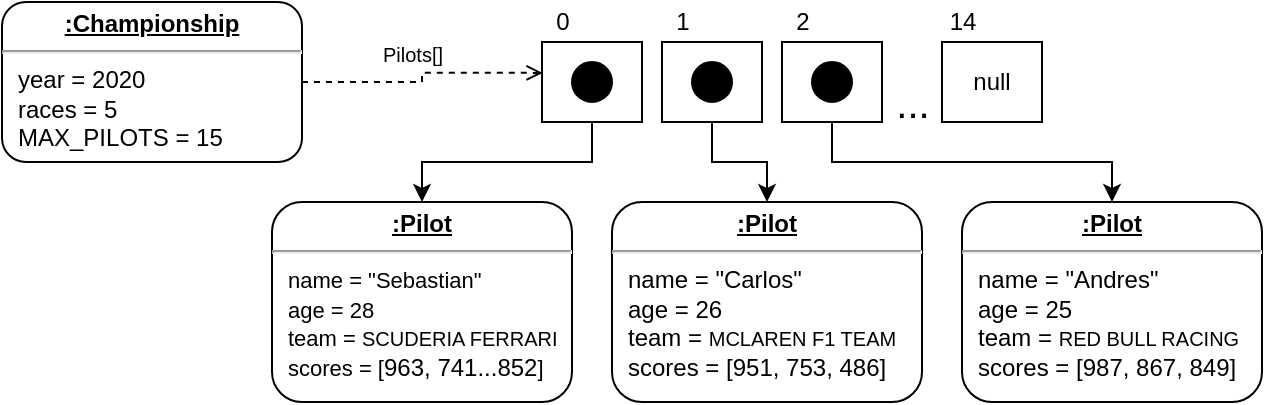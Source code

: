 <mxfile version="13.8.0" type="device"><diagram id="C5RBs43oDa-KdzZeNtuy" name="Page-1"><mxGraphModel dx="1382" dy="795" grid="1" gridSize="10" guides="1" tooltips="1" connect="1" arrows="1" fold="1" page="1" pageScale="1" pageWidth="827" pageHeight="1169" math="0" shadow="0"><root><mxCell id="WIyWlLk6GJQsqaUBKTNV-0"/><mxCell id="WIyWlLk6GJQsqaUBKTNV-1" parent="WIyWlLk6GJQsqaUBKTNV-0"/><mxCell id="LqPoIB04A8UtA31dW2ll-12" style="edgeStyle=orthogonalEdgeStyle;rounded=0;orthogonalLoop=1;jettySize=auto;html=1;entryX=0.006;entryY=0.386;entryDx=0;entryDy=0;entryPerimeter=0;dashed=1;endArrow=open;endFill=0;" parent="WIyWlLk6GJQsqaUBKTNV-1" source="l0JV3mMiwDPWESMHOBE_-1" target="LqPoIB04A8UtA31dW2ll-0" edge="1"><mxGeometry relative="1" as="geometry"/></mxCell><mxCell id="l0JV3mMiwDPWESMHOBE_-1" value="&lt;p style=&quot;margin: 0px ; margin-top: 4px ; text-align: center ; text-decoration: underline&quot;&gt;&lt;b&gt;:Championship&lt;/b&gt;&lt;/p&gt;&lt;hr&gt;&lt;p style=&quot;margin: 0px ; margin-left: 8px&quot;&gt;year = 2020&lt;br&gt;races = 5&lt;br&gt;&lt;/p&gt;&lt;p style=&quot;margin: 0px ; margin-left: 8px&quot;&gt;MAX_PILOTS = 15&lt;br&gt;&lt;/p&gt;" style="verticalAlign=top;align=left;overflow=fill;fontSize=12;fontFamily=Helvetica;html=1;rounded=1;" parent="WIyWlLk6GJQsqaUBKTNV-1" vertex="1"><mxGeometry x="50" y="110" width="150" height="80" as="geometry"/></mxCell><mxCell id="l0JV3mMiwDPWESMHOBE_-2" value="&lt;p style=&quot;margin: 0px ; margin-top: 4px ; text-align: center ; text-decoration: underline&quot;&gt;&lt;b&gt;:Pilot&lt;/b&gt;&lt;/p&gt;&lt;hr&gt;&lt;p style=&quot;margin: 0px ; margin-left: 8px&quot;&gt;name = &quot;Andres&quot;&lt;br&gt;age = 25&lt;/p&gt;&lt;p style=&quot;margin: 0px ; margin-left: 8px&quot;&gt;team = &lt;font style=&quot;font-size: 10px&quot;&gt;RED BULL RACING&lt;/font&gt;&lt;br&gt;scores = [987, 867, 849]&lt;/p&gt;" style="verticalAlign=top;align=left;overflow=fill;fontSize=12;fontFamily=Helvetica;html=1;rounded=1;" parent="WIyWlLk6GJQsqaUBKTNV-1" vertex="1"><mxGeometry x="530" y="210" width="150" height="100" as="geometry"/></mxCell><mxCell id="l0JV3mMiwDPWESMHOBE_-4" value="&lt;p style=&quot;margin: 0px ; margin-top: 4px ; text-align: center ; text-decoration: underline&quot;&gt;&lt;b&gt;:Pilot&lt;/b&gt;&lt;/p&gt;&lt;hr&gt;&lt;p style=&quot;margin: 0px ; margin-left: 8px&quot;&gt;name = &quot;Carlos&quot;&lt;br&gt;age = 26&lt;/p&gt;&lt;p style=&quot;margin: 0px ; margin-left: 8px&quot;&gt;team = &lt;font style=&quot;font-size: 10px&quot;&gt;MCLAREN F1 TEAM&lt;/font&gt;&lt;br&gt;scores = [951, 753, 486]&lt;/p&gt;" style="verticalAlign=top;align=left;overflow=fill;fontSize=12;fontFamily=Helvetica;html=1;rounded=1;" parent="WIyWlLk6GJQsqaUBKTNV-1" vertex="1"><mxGeometry x="355" y="210" width="155" height="100" as="geometry"/></mxCell><mxCell id="l0JV3mMiwDPWESMHOBE_-5" value="&lt;p style=&quot;margin: 0px ; margin-top: 4px ; text-align: center ; text-decoration: underline&quot;&gt;&lt;b&gt;:Pilot&lt;/b&gt;&lt;/p&gt;&lt;hr&gt;&lt;p style=&quot;margin: 0px 0px 0px 8px&quot;&gt;&lt;span style=&quot;font-size: 11px&quot;&gt;name = &quot;Sebastian&quot;&lt;/span&gt;&lt;br&gt;&lt;span style=&quot;font-size: 11px&quot;&gt;age = 28&lt;/span&gt;&lt;br&gt;&lt;span style=&quot;font-size: 11px&quot;&gt;team = &lt;/span&gt;&lt;font style=&quot;font-size: 10px&quot;&gt;SCUDERIA FERRARI&lt;/font&gt;&lt;/p&gt;&lt;p style=&quot;margin: 0px 0px 0px 8px&quot;&gt;&lt;span style=&quot;font-size: 11px&quot;&gt;scores = [&lt;/span&gt;&lt;font style=&quot;font-size: 12px&quot;&gt;963, 741...852&lt;/font&gt;&lt;span style=&quot;font-size: 11px&quot;&gt;]&lt;/span&gt;&lt;/p&gt;" style="verticalAlign=top;align=left;overflow=fill;fontSize=12;fontFamily=Helvetica;html=1;rounded=1;" parent="WIyWlLk6GJQsqaUBKTNV-1" vertex="1"><mxGeometry x="185" y="210" width="150" height="100" as="geometry"/></mxCell><mxCell id="LqPoIB04A8UtA31dW2ll-15" style="edgeStyle=orthogonalEdgeStyle;rounded=0;orthogonalLoop=1;jettySize=auto;html=1;" parent="WIyWlLk6GJQsqaUBKTNV-1" source="LqPoIB04A8UtA31dW2ll-0" target="l0JV3mMiwDPWESMHOBE_-5" edge="1"><mxGeometry relative="1" as="geometry"/></mxCell><mxCell id="LqPoIB04A8UtA31dW2ll-0" value="" style="rounded=0;whiteSpace=wrap;html=1;" parent="WIyWlLk6GJQsqaUBKTNV-1" vertex="1"><mxGeometry x="320" y="130" width="50" height="40" as="geometry"/></mxCell><mxCell id="LqPoIB04A8UtA31dW2ll-1" value="" style="ellipse;whiteSpace=wrap;html=1;aspect=fixed;fillColor=#000000;" parent="WIyWlLk6GJQsqaUBKTNV-1" vertex="1"><mxGeometry x="335" y="140" width="20" height="20" as="geometry"/></mxCell><mxCell id="LqPoIB04A8UtA31dW2ll-17" style="edgeStyle=orthogonalEdgeStyle;rounded=0;orthogonalLoop=1;jettySize=auto;html=1;entryX=0.5;entryY=0;entryDx=0;entryDy=0;" parent="WIyWlLk6GJQsqaUBKTNV-1" source="LqPoIB04A8UtA31dW2ll-2" target="l0JV3mMiwDPWESMHOBE_-2" edge="1"><mxGeometry relative="1" as="geometry"><Array as="points"><mxPoint x="465" y="190"/><mxPoint x="605" y="190"/></Array></mxGeometry></mxCell><mxCell id="LqPoIB04A8UtA31dW2ll-2" value="" style="rounded=0;whiteSpace=wrap;html=1;" parent="WIyWlLk6GJQsqaUBKTNV-1" vertex="1"><mxGeometry x="440" y="130" width="50" height="40" as="geometry"/></mxCell><mxCell id="LqPoIB04A8UtA31dW2ll-3" value="" style="ellipse;whiteSpace=wrap;html=1;aspect=fixed;fillColor=#000000;" parent="WIyWlLk6GJQsqaUBKTNV-1" vertex="1"><mxGeometry x="455" y="140" width="20" height="20" as="geometry"/></mxCell><mxCell id="LqPoIB04A8UtA31dW2ll-16" style="edgeStyle=orthogonalEdgeStyle;rounded=0;orthogonalLoop=1;jettySize=auto;html=1;entryX=0.5;entryY=0;entryDx=0;entryDy=0;" parent="WIyWlLk6GJQsqaUBKTNV-1" source="LqPoIB04A8UtA31dW2ll-4" target="l0JV3mMiwDPWESMHOBE_-4" edge="1"><mxGeometry relative="1" as="geometry"/></mxCell><mxCell id="LqPoIB04A8UtA31dW2ll-4" value="" style="rounded=0;whiteSpace=wrap;html=1;" parent="WIyWlLk6GJQsqaUBKTNV-1" vertex="1"><mxGeometry x="380" y="130" width="50" height="40" as="geometry"/></mxCell><mxCell id="LqPoIB04A8UtA31dW2ll-5" value="" style="ellipse;whiteSpace=wrap;html=1;aspect=fixed;fillColor=#000000;" parent="WIyWlLk6GJQsqaUBKTNV-1" vertex="1"><mxGeometry x="395" y="140" width="20" height="20" as="geometry"/></mxCell><mxCell id="LqPoIB04A8UtA31dW2ll-6" value="null" style="rounded=0;whiteSpace=wrap;html=1;" parent="WIyWlLk6GJQsqaUBKTNV-1" vertex="1"><mxGeometry x="520" y="130" width="50" height="40" as="geometry"/></mxCell><mxCell id="LqPoIB04A8UtA31dW2ll-7" value="&lt;font style=&quot;font-size: 20px&quot;&gt;...&lt;/font&gt;" style="text;html=1;align=center;verticalAlign=middle;resizable=0;points=[];autosize=1;" parent="WIyWlLk6GJQsqaUBKTNV-1" vertex="1"><mxGeometry x="490" y="150" width="30" height="20" as="geometry"/></mxCell><mxCell id="LqPoIB04A8UtA31dW2ll-8" value="0" style="text;html=1;align=center;verticalAlign=middle;resizable=0;points=[];autosize=1;" parent="WIyWlLk6GJQsqaUBKTNV-1" vertex="1"><mxGeometry x="320" y="110" width="20" height="20" as="geometry"/></mxCell><mxCell id="LqPoIB04A8UtA31dW2ll-9" value="1" style="text;html=1;align=center;verticalAlign=middle;resizable=0;points=[];autosize=1;" parent="WIyWlLk6GJQsqaUBKTNV-1" vertex="1"><mxGeometry x="380" y="110" width="20" height="20" as="geometry"/></mxCell><mxCell id="LqPoIB04A8UtA31dW2ll-10" value="2" style="text;html=1;align=center;verticalAlign=middle;resizable=0;points=[];autosize=1;" parent="WIyWlLk6GJQsqaUBKTNV-1" vertex="1"><mxGeometry x="440" y="110" width="20" height="20" as="geometry"/></mxCell><mxCell id="LqPoIB04A8UtA31dW2ll-11" value="14" style="text;html=1;align=center;verticalAlign=middle;resizable=0;points=[];autosize=1;" parent="WIyWlLk6GJQsqaUBKTNV-1" vertex="1"><mxGeometry x="515" y="110" width="30" height="20" as="geometry"/></mxCell><mxCell id="LqPoIB04A8UtA31dW2ll-13" value="&lt;font style=&quot;font-size: 10px&quot;&gt;Pilots[]&lt;/font&gt;" style="text;html=1;align=center;verticalAlign=middle;resizable=0;points=[];autosize=1;" parent="WIyWlLk6GJQsqaUBKTNV-1" vertex="1"><mxGeometry x="230" y="126" width="50" height="20" as="geometry"/></mxCell></root></mxGraphModel></diagram></mxfile>